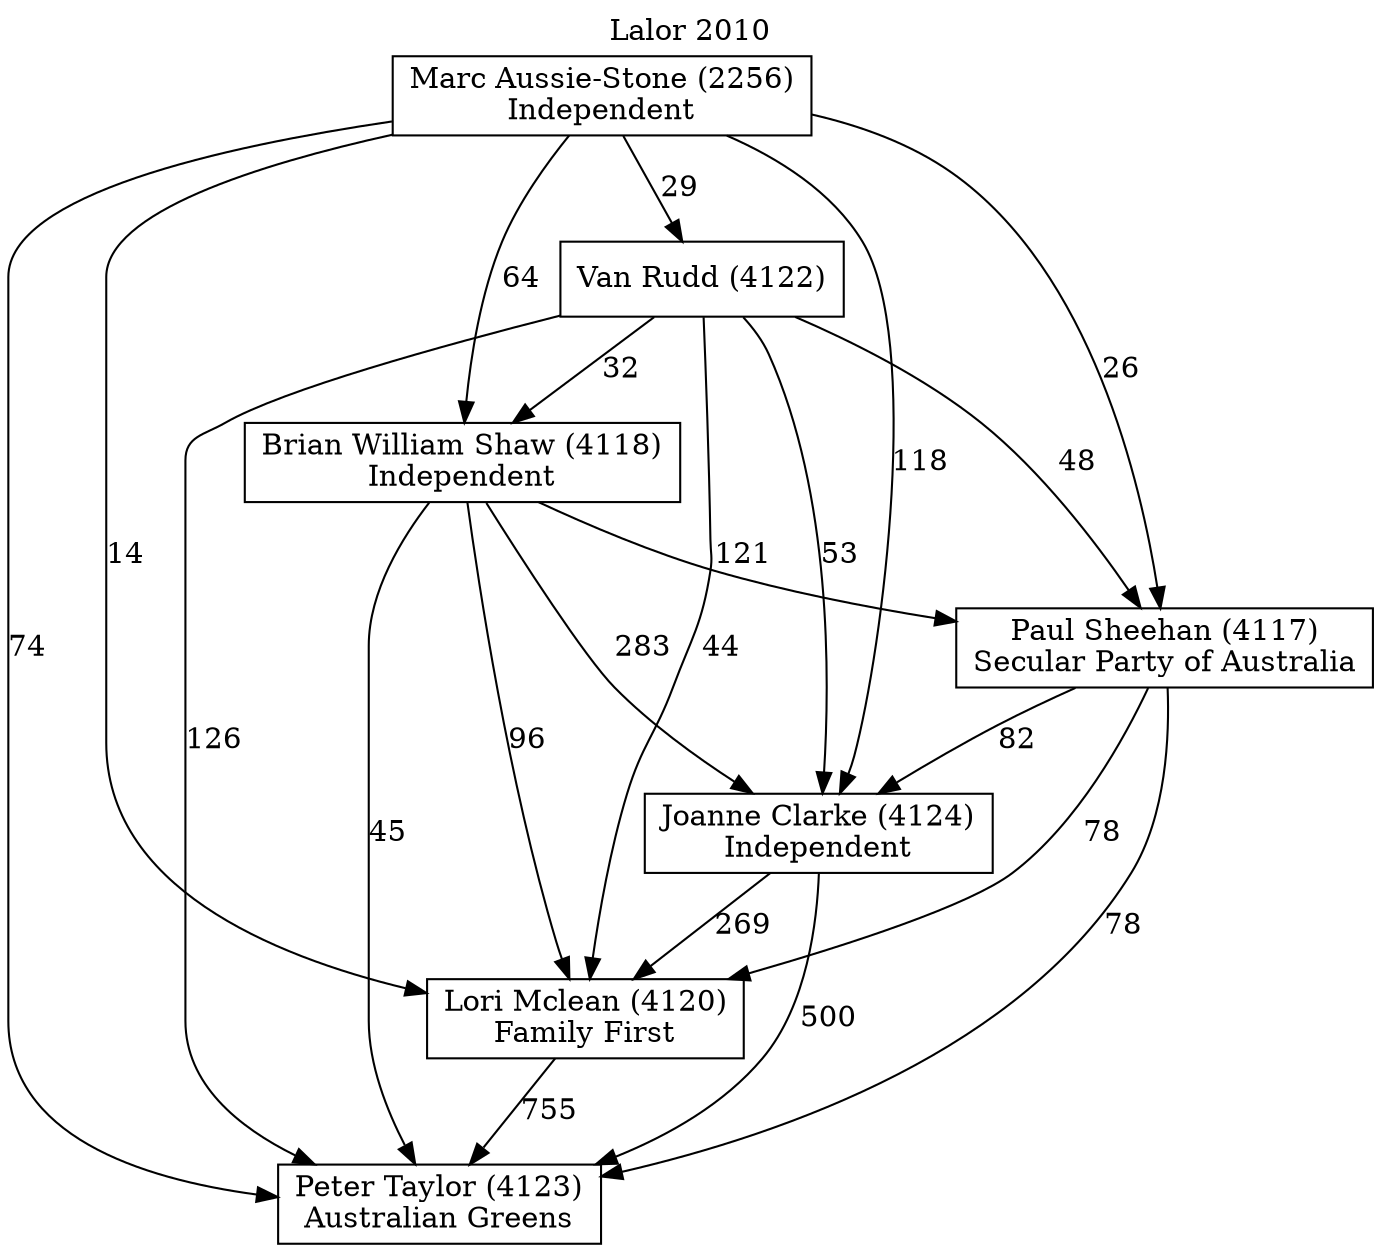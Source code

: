 // House preference flow
digraph "Peter Taylor (4123)_Lalor_2010" {
	graph [label="Lalor 2010" labelloc=t mclimit=10]
	node [shape=box]
	"Peter Taylor (4123)" [label="Peter Taylor (4123)
Australian Greens"]
	"Lori Mclean (4120)" [label="Lori Mclean (4120)
Family First"]
	"Joanne Clarke (4124)" [label="Joanne Clarke (4124)
Independent"]
	"Paul Sheehan (4117)" [label="Paul Sheehan (4117)
Secular Party of Australia"]
	"Brian William Shaw (4118)" [label="Brian William Shaw (4118)
Independent"]
	"Van Rudd (4122)" [label="Van Rudd (4122)
"]
	"Marc Aussie-Stone (2256)" [label="Marc Aussie-Stone (2256)
Independent"]
	"Peter Taylor (4123)" [label="Peter Taylor (4123)
Australian Greens"]
	"Joanne Clarke (4124)" [label="Joanne Clarke (4124)
Independent"]
	"Paul Sheehan (4117)" [label="Paul Sheehan (4117)
Secular Party of Australia"]
	"Brian William Shaw (4118)" [label="Brian William Shaw (4118)
Independent"]
	"Van Rudd (4122)" [label="Van Rudd (4122)
"]
	"Marc Aussie-Stone (2256)" [label="Marc Aussie-Stone (2256)
Independent"]
	"Peter Taylor (4123)" [label="Peter Taylor (4123)
Australian Greens"]
	"Paul Sheehan (4117)" [label="Paul Sheehan (4117)
Secular Party of Australia"]
	"Brian William Shaw (4118)" [label="Brian William Shaw (4118)
Independent"]
	"Van Rudd (4122)" [label="Van Rudd (4122)
"]
	"Marc Aussie-Stone (2256)" [label="Marc Aussie-Stone (2256)
Independent"]
	"Peter Taylor (4123)" [label="Peter Taylor (4123)
Australian Greens"]
	"Brian William Shaw (4118)" [label="Brian William Shaw (4118)
Independent"]
	"Van Rudd (4122)" [label="Van Rudd (4122)
"]
	"Marc Aussie-Stone (2256)" [label="Marc Aussie-Stone (2256)
Independent"]
	"Peter Taylor (4123)" [label="Peter Taylor (4123)
Australian Greens"]
	"Van Rudd (4122)" [label="Van Rudd (4122)
"]
	"Marc Aussie-Stone (2256)" [label="Marc Aussie-Stone (2256)
Independent"]
	"Peter Taylor (4123)" [label="Peter Taylor (4123)
Australian Greens"]
	"Marc Aussie-Stone (2256)" [label="Marc Aussie-Stone (2256)
Independent"]
	"Marc Aussie-Stone (2256)" [label="Marc Aussie-Stone (2256)
Independent"]
	"Van Rudd (4122)" [label="Van Rudd (4122)
"]
	"Marc Aussie-Stone (2256)" [label="Marc Aussie-Stone (2256)
Independent"]
	"Marc Aussie-Stone (2256)" [label="Marc Aussie-Stone (2256)
Independent"]
	"Brian William Shaw (4118)" [label="Brian William Shaw (4118)
Independent"]
	"Van Rudd (4122)" [label="Van Rudd (4122)
"]
	"Marc Aussie-Stone (2256)" [label="Marc Aussie-Stone (2256)
Independent"]
	"Brian William Shaw (4118)" [label="Brian William Shaw (4118)
Independent"]
	"Marc Aussie-Stone (2256)" [label="Marc Aussie-Stone (2256)
Independent"]
	"Marc Aussie-Stone (2256)" [label="Marc Aussie-Stone (2256)
Independent"]
	"Van Rudd (4122)" [label="Van Rudd (4122)
"]
	"Marc Aussie-Stone (2256)" [label="Marc Aussie-Stone (2256)
Independent"]
	"Marc Aussie-Stone (2256)" [label="Marc Aussie-Stone (2256)
Independent"]
	"Paul Sheehan (4117)" [label="Paul Sheehan (4117)
Secular Party of Australia"]
	"Brian William Shaw (4118)" [label="Brian William Shaw (4118)
Independent"]
	"Van Rudd (4122)" [label="Van Rudd (4122)
"]
	"Marc Aussie-Stone (2256)" [label="Marc Aussie-Stone (2256)
Independent"]
	"Paul Sheehan (4117)" [label="Paul Sheehan (4117)
Secular Party of Australia"]
	"Van Rudd (4122)" [label="Van Rudd (4122)
"]
	"Marc Aussie-Stone (2256)" [label="Marc Aussie-Stone (2256)
Independent"]
	"Paul Sheehan (4117)" [label="Paul Sheehan (4117)
Secular Party of Australia"]
	"Marc Aussie-Stone (2256)" [label="Marc Aussie-Stone (2256)
Independent"]
	"Marc Aussie-Stone (2256)" [label="Marc Aussie-Stone (2256)
Independent"]
	"Van Rudd (4122)" [label="Van Rudd (4122)
"]
	"Marc Aussie-Stone (2256)" [label="Marc Aussie-Stone (2256)
Independent"]
	"Marc Aussie-Stone (2256)" [label="Marc Aussie-Stone (2256)
Independent"]
	"Brian William Shaw (4118)" [label="Brian William Shaw (4118)
Independent"]
	"Van Rudd (4122)" [label="Van Rudd (4122)
"]
	"Marc Aussie-Stone (2256)" [label="Marc Aussie-Stone (2256)
Independent"]
	"Brian William Shaw (4118)" [label="Brian William Shaw (4118)
Independent"]
	"Marc Aussie-Stone (2256)" [label="Marc Aussie-Stone (2256)
Independent"]
	"Marc Aussie-Stone (2256)" [label="Marc Aussie-Stone (2256)
Independent"]
	"Van Rudd (4122)" [label="Van Rudd (4122)
"]
	"Marc Aussie-Stone (2256)" [label="Marc Aussie-Stone (2256)
Independent"]
	"Marc Aussie-Stone (2256)" [label="Marc Aussie-Stone (2256)
Independent"]
	"Joanne Clarke (4124)" [label="Joanne Clarke (4124)
Independent"]
	"Paul Sheehan (4117)" [label="Paul Sheehan (4117)
Secular Party of Australia"]
	"Brian William Shaw (4118)" [label="Brian William Shaw (4118)
Independent"]
	"Van Rudd (4122)" [label="Van Rudd (4122)
"]
	"Marc Aussie-Stone (2256)" [label="Marc Aussie-Stone (2256)
Independent"]
	"Joanne Clarke (4124)" [label="Joanne Clarke (4124)
Independent"]
	"Brian William Shaw (4118)" [label="Brian William Shaw (4118)
Independent"]
	"Van Rudd (4122)" [label="Van Rudd (4122)
"]
	"Marc Aussie-Stone (2256)" [label="Marc Aussie-Stone (2256)
Independent"]
	"Joanne Clarke (4124)" [label="Joanne Clarke (4124)
Independent"]
	"Van Rudd (4122)" [label="Van Rudd (4122)
"]
	"Marc Aussie-Stone (2256)" [label="Marc Aussie-Stone (2256)
Independent"]
	"Joanne Clarke (4124)" [label="Joanne Clarke (4124)
Independent"]
	"Marc Aussie-Stone (2256)" [label="Marc Aussie-Stone (2256)
Independent"]
	"Marc Aussie-Stone (2256)" [label="Marc Aussie-Stone (2256)
Independent"]
	"Van Rudd (4122)" [label="Van Rudd (4122)
"]
	"Marc Aussie-Stone (2256)" [label="Marc Aussie-Stone (2256)
Independent"]
	"Marc Aussie-Stone (2256)" [label="Marc Aussie-Stone (2256)
Independent"]
	"Brian William Shaw (4118)" [label="Brian William Shaw (4118)
Independent"]
	"Van Rudd (4122)" [label="Van Rudd (4122)
"]
	"Marc Aussie-Stone (2256)" [label="Marc Aussie-Stone (2256)
Independent"]
	"Brian William Shaw (4118)" [label="Brian William Shaw (4118)
Independent"]
	"Marc Aussie-Stone (2256)" [label="Marc Aussie-Stone (2256)
Independent"]
	"Marc Aussie-Stone (2256)" [label="Marc Aussie-Stone (2256)
Independent"]
	"Van Rudd (4122)" [label="Van Rudd (4122)
"]
	"Marc Aussie-Stone (2256)" [label="Marc Aussie-Stone (2256)
Independent"]
	"Marc Aussie-Stone (2256)" [label="Marc Aussie-Stone (2256)
Independent"]
	"Paul Sheehan (4117)" [label="Paul Sheehan (4117)
Secular Party of Australia"]
	"Brian William Shaw (4118)" [label="Brian William Shaw (4118)
Independent"]
	"Van Rudd (4122)" [label="Van Rudd (4122)
"]
	"Marc Aussie-Stone (2256)" [label="Marc Aussie-Stone (2256)
Independent"]
	"Paul Sheehan (4117)" [label="Paul Sheehan (4117)
Secular Party of Australia"]
	"Van Rudd (4122)" [label="Van Rudd (4122)
"]
	"Marc Aussie-Stone (2256)" [label="Marc Aussie-Stone (2256)
Independent"]
	"Paul Sheehan (4117)" [label="Paul Sheehan (4117)
Secular Party of Australia"]
	"Marc Aussie-Stone (2256)" [label="Marc Aussie-Stone (2256)
Independent"]
	"Marc Aussie-Stone (2256)" [label="Marc Aussie-Stone (2256)
Independent"]
	"Van Rudd (4122)" [label="Van Rudd (4122)
"]
	"Marc Aussie-Stone (2256)" [label="Marc Aussie-Stone (2256)
Independent"]
	"Marc Aussie-Stone (2256)" [label="Marc Aussie-Stone (2256)
Independent"]
	"Brian William Shaw (4118)" [label="Brian William Shaw (4118)
Independent"]
	"Van Rudd (4122)" [label="Van Rudd (4122)
"]
	"Marc Aussie-Stone (2256)" [label="Marc Aussie-Stone (2256)
Independent"]
	"Brian William Shaw (4118)" [label="Brian William Shaw (4118)
Independent"]
	"Marc Aussie-Stone (2256)" [label="Marc Aussie-Stone (2256)
Independent"]
	"Marc Aussie-Stone (2256)" [label="Marc Aussie-Stone (2256)
Independent"]
	"Van Rudd (4122)" [label="Van Rudd (4122)
"]
	"Marc Aussie-Stone (2256)" [label="Marc Aussie-Stone (2256)
Independent"]
	"Marc Aussie-Stone (2256)" [label="Marc Aussie-Stone (2256)
Independent"]
	"Lori Mclean (4120)" [label="Lori Mclean (4120)
Family First"]
	"Joanne Clarke (4124)" [label="Joanne Clarke (4124)
Independent"]
	"Paul Sheehan (4117)" [label="Paul Sheehan (4117)
Secular Party of Australia"]
	"Brian William Shaw (4118)" [label="Brian William Shaw (4118)
Independent"]
	"Van Rudd (4122)" [label="Van Rudd (4122)
"]
	"Marc Aussie-Stone (2256)" [label="Marc Aussie-Stone (2256)
Independent"]
	"Lori Mclean (4120)" [label="Lori Mclean (4120)
Family First"]
	"Paul Sheehan (4117)" [label="Paul Sheehan (4117)
Secular Party of Australia"]
	"Brian William Shaw (4118)" [label="Brian William Shaw (4118)
Independent"]
	"Van Rudd (4122)" [label="Van Rudd (4122)
"]
	"Marc Aussie-Stone (2256)" [label="Marc Aussie-Stone (2256)
Independent"]
	"Lori Mclean (4120)" [label="Lori Mclean (4120)
Family First"]
	"Brian William Shaw (4118)" [label="Brian William Shaw (4118)
Independent"]
	"Van Rudd (4122)" [label="Van Rudd (4122)
"]
	"Marc Aussie-Stone (2256)" [label="Marc Aussie-Stone (2256)
Independent"]
	"Lori Mclean (4120)" [label="Lori Mclean (4120)
Family First"]
	"Van Rudd (4122)" [label="Van Rudd (4122)
"]
	"Marc Aussie-Stone (2256)" [label="Marc Aussie-Stone (2256)
Independent"]
	"Lori Mclean (4120)" [label="Lori Mclean (4120)
Family First"]
	"Marc Aussie-Stone (2256)" [label="Marc Aussie-Stone (2256)
Independent"]
	"Marc Aussie-Stone (2256)" [label="Marc Aussie-Stone (2256)
Independent"]
	"Van Rudd (4122)" [label="Van Rudd (4122)
"]
	"Marc Aussie-Stone (2256)" [label="Marc Aussie-Stone (2256)
Independent"]
	"Marc Aussie-Stone (2256)" [label="Marc Aussie-Stone (2256)
Independent"]
	"Brian William Shaw (4118)" [label="Brian William Shaw (4118)
Independent"]
	"Van Rudd (4122)" [label="Van Rudd (4122)
"]
	"Marc Aussie-Stone (2256)" [label="Marc Aussie-Stone (2256)
Independent"]
	"Brian William Shaw (4118)" [label="Brian William Shaw (4118)
Independent"]
	"Marc Aussie-Stone (2256)" [label="Marc Aussie-Stone (2256)
Independent"]
	"Marc Aussie-Stone (2256)" [label="Marc Aussie-Stone (2256)
Independent"]
	"Van Rudd (4122)" [label="Van Rudd (4122)
"]
	"Marc Aussie-Stone (2256)" [label="Marc Aussie-Stone (2256)
Independent"]
	"Marc Aussie-Stone (2256)" [label="Marc Aussie-Stone (2256)
Independent"]
	"Paul Sheehan (4117)" [label="Paul Sheehan (4117)
Secular Party of Australia"]
	"Brian William Shaw (4118)" [label="Brian William Shaw (4118)
Independent"]
	"Van Rudd (4122)" [label="Van Rudd (4122)
"]
	"Marc Aussie-Stone (2256)" [label="Marc Aussie-Stone (2256)
Independent"]
	"Paul Sheehan (4117)" [label="Paul Sheehan (4117)
Secular Party of Australia"]
	"Van Rudd (4122)" [label="Van Rudd (4122)
"]
	"Marc Aussie-Stone (2256)" [label="Marc Aussie-Stone (2256)
Independent"]
	"Paul Sheehan (4117)" [label="Paul Sheehan (4117)
Secular Party of Australia"]
	"Marc Aussie-Stone (2256)" [label="Marc Aussie-Stone (2256)
Independent"]
	"Marc Aussie-Stone (2256)" [label="Marc Aussie-Stone (2256)
Independent"]
	"Van Rudd (4122)" [label="Van Rudd (4122)
"]
	"Marc Aussie-Stone (2256)" [label="Marc Aussie-Stone (2256)
Independent"]
	"Marc Aussie-Stone (2256)" [label="Marc Aussie-Stone (2256)
Independent"]
	"Brian William Shaw (4118)" [label="Brian William Shaw (4118)
Independent"]
	"Van Rudd (4122)" [label="Van Rudd (4122)
"]
	"Marc Aussie-Stone (2256)" [label="Marc Aussie-Stone (2256)
Independent"]
	"Brian William Shaw (4118)" [label="Brian William Shaw (4118)
Independent"]
	"Marc Aussie-Stone (2256)" [label="Marc Aussie-Stone (2256)
Independent"]
	"Marc Aussie-Stone (2256)" [label="Marc Aussie-Stone (2256)
Independent"]
	"Van Rudd (4122)" [label="Van Rudd (4122)
"]
	"Marc Aussie-Stone (2256)" [label="Marc Aussie-Stone (2256)
Independent"]
	"Marc Aussie-Stone (2256)" [label="Marc Aussie-Stone (2256)
Independent"]
	"Joanne Clarke (4124)" [label="Joanne Clarke (4124)
Independent"]
	"Paul Sheehan (4117)" [label="Paul Sheehan (4117)
Secular Party of Australia"]
	"Brian William Shaw (4118)" [label="Brian William Shaw (4118)
Independent"]
	"Van Rudd (4122)" [label="Van Rudd (4122)
"]
	"Marc Aussie-Stone (2256)" [label="Marc Aussie-Stone (2256)
Independent"]
	"Joanne Clarke (4124)" [label="Joanne Clarke (4124)
Independent"]
	"Brian William Shaw (4118)" [label="Brian William Shaw (4118)
Independent"]
	"Van Rudd (4122)" [label="Van Rudd (4122)
"]
	"Marc Aussie-Stone (2256)" [label="Marc Aussie-Stone (2256)
Independent"]
	"Joanne Clarke (4124)" [label="Joanne Clarke (4124)
Independent"]
	"Van Rudd (4122)" [label="Van Rudd (4122)
"]
	"Marc Aussie-Stone (2256)" [label="Marc Aussie-Stone (2256)
Independent"]
	"Joanne Clarke (4124)" [label="Joanne Clarke (4124)
Independent"]
	"Marc Aussie-Stone (2256)" [label="Marc Aussie-Stone (2256)
Independent"]
	"Marc Aussie-Stone (2256)" [label="Marc Aussie-Stone (2256)
Independent"]
	"Van Rudd (4122)" [label="Van Rudd (4122)
"]
	"Marc Aussie-Stone (2256)" [label="Marc Aussie-Stone (2256)
Independent"]
	"Marc Aussie-Stone (2256)" [label="Marc Aussie-Stone (2256)
Independent"]
	"Brian William Shaw (4118)" [label="Brian William Shaw (4118)
Independent"]
	"Van Rudd (4122)" [label="Van Rudd (4122)
"]
	"Marc Aussie-Stone (2256)" [label="Marc Aussie-Stone (2256)
Independent"]
	"Brian William Shaw (4118)" [label="Brian William Shaw (4118)
Independent"]
	"Marc Aussie-Stone (2256)" [label="Marc Aussie-Stone (2256)
Independent"]
	"Marc Aussie-Stone (2256)" [label="Marc Aussie-Stone (2256)
Independent"]
	"Van Rudd (4122)" [label="Van Rudd (4122)
"]
	"Marc Aussie-Stone (2256)" [label="Marc Aussie-Stone (2256)
Independent"]
	"Marc Aussie-Stone (2256)" [label="Marc Aussie-Stone (2256)
Independent"]
	"Paul Sheehan (4117)" [label="Paul Sheehan (4117)
Secular Party of Australia"]
	"Brian William Shaw (4118)" [label="Brian William Shaw (4118)
Independent"]
	"Van Rudd (4122)" [label="Van Rudd (4122)
"]
	"Marc Aussie-Stone (2256)" [label="Marc Aussie-Stone (2256)
Independent"]
	"Paul Sheehan (4117)" [label="Paul Sheehan (4117)
Secular Party of Australia"]
	"Van Rudd (4122)" [label="Van Rudd (4122)
"]
	"Marc Aussie-Stone (2256)" [label="Marc Aussie-Stone (2256)
Independent"]
	"Paul Sheehan (4117)" [label="Paul Sheehan (4117)
Secular Party of Australia"]
	"Marc Aussie-Stone (2256)" [label="Marc Aussie-Stone (2256)
Independent"]
	"Marc Aussie-Stone (2256)" [label="Marc Aussie-Stone (2256)
Independent"]
	"Van Rudd (4122)" [label="Van Rudd (4122)
"]
	"Marc Aussie-Stone (2256)" [label="Marc Aussie-Stone (2256)
Independent"]
	"Marc Aussie-Stone (2256)" [label="Marc Aussie-Stone (2256)
Independent"]
	"Brian William Shaw (4118)" [label="Brian William Shaw (4118)
Independent"]
	"Van Rudd (4122)" [label="Van Rudd (4122)
"]
	"Marc Aussie-Stone (2256)" [label="Marc Aussie-Stone (2256)
Independent"]
	"Brian William Shaw (4118)" [label="Brian William Shaw (4118)
Independent"]
	"Marc Aussie-Stone (2256)" [label="Marc Aussie-Stone (2256)
Independent"]
	"Marc Aussie-Stone (2256)" [label="Marc Aussie-Stone (2256)
Independent"]
	"Van Rudd (4122)" [label="Van Rudd (4122)
"]
	"Marc Aussie-Stone (2256)" [label="Marc Aussie-Stone (2256)
Independent"]
	"Marc Aussie-Stone (2256)" [label="Marc Aussie-Stone (2256)
Independent"]
	"Lori Mclean (4120)" -> "Peter Taylor (4123)" [label=755]
	"Joanne Clarke (4124)" -> "Lori Mclean (4120)" [label=269]
	"Paul Sheehan (4117)" -> "Joanne Clarke (4124)" [label=82]
	"Brian William Shaw (4118)" -> "Paul Sheehan (4117)" [label=121]
	"Van Rudd (4122)" -> "Brian William Shaw (4118)" [label=32]
	"Marc Aussie-Stone (2256)" -> "Van Rudd (4122)" [label=29]
	"Joanne Clarke (4124)" -> "Peter Taylor (4123)" [label=500]
	"Paul Sheehan (4117)" -> "Peter Taylor (4123)" [label=78]
	"Brian William Shaw (4118)" -> "Peter Taylor (4123)" [label=45]
	"Van Rudd (4122)" -> "Peter Taylor (4123)" [label=126]
	"Marc Aussie-Stone (2256)" -> "Peter Taylor (4123)" [label=74]
	"Marc Aussie-Stone (2256)" -> "Brian William Shaw (4118)" [label=64]
	"Van Rudd (4122)" -> "Paul Sheehan (4117)" [label=48]
	"Marc Aussie-Stone (2256)" -> "Paul Sheehan (4117)" [label=26]
	"Brian William Shaw (4118)" -> "Joanne Clarke (4124)" [label=283]
	"Van Rudd (4122)" -> "Joanne Clarke (4124)" [label=53]
	"Marc Aussie-Stone (2256)" -> "Joanne Clarke (4124)" [label=118]
	"Paul Sheehan (4117)" -> "Lori Mclean (4120)" [label=78]
	"Brian William Shaw (4118)" -> "Lori Mclean (4120)" [label=96]
	"Van Rudd (4122)" -> "Lori Mclean (4120)" [label=44]
	"Marc Aussie-Stone (2256)" -> "Lori Mclean (4120)" [label=14]
}
